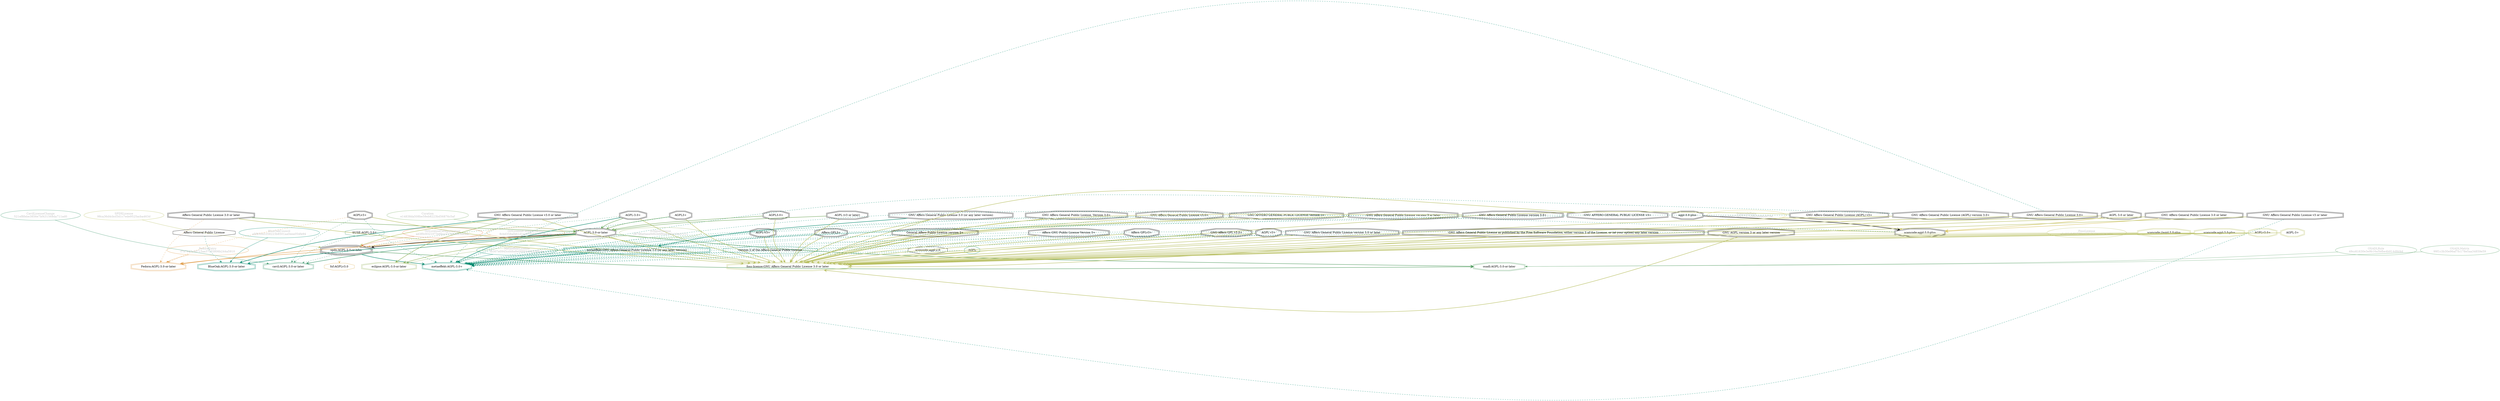 strict digraph {
    node [shape=box];
    graph [splines=curved];
    94 [label="SPDXLicense\n98ca36d4cbcf3d1c7ede9525acba463d"
       ,fontcolor=gray
       ,color="#b8bf62"
       ,fillcolor="beige;1"
       ,shape=ellipse];
    95 [label="spdx:AGPL-3.0-or-later"
       ,shape=tripleoctagon];
    96 [label="AGPL-3.0-or-later"
       ,shape=doubleoctagon];
    97 [label="GNU Affero General Public License v3.0 or later"
       ,shape=doubleoctagon];
    5811 [label="FedoraEntry\nf797447c30715aa37c55806b244a5910"
         ,fontcolor=gray
         ,color="#e09d4b"
         ,fillcolor="beige;1"
         ,shape=ellipse];
    5812 [label="Fedora:AGPL-3.0-or-later"
         ,color="#e09d4b"
         ,shape=doubleoctagon];
    5813 [label="Affero General Public License 3.0 or later"
         ,shape=doubleoctagon];
    5814 [label="AGPLv3+"
         ,shape=doubleoctagon];
    9262 [label="Affero General Public License"
         ,shape=octagon];
    9271 [label="BlueOakCouncil\na5f93945358223b8501aa0eea054fe94"
         ,fontcolor=gray
         ,color="#00876c"
         ,fillcolor="beige;1"
         ,shape=ellipse];
    9272 [label="BlueOak:AGPL-3.0-or-later"
         ,color="#00876c"
         ,shape=doubleoctagon];
    9455 [label="OSADLRule\n49cc61630e3e9b16a5bfbe4b914d8d4d"
         ,fontcolor=gray
         ,color="#58a066"
         ,fillcolor="beige;1"
         ,shape=ellipse];
    9456 [label="osadl:AGPL-3.0-or-later"
         ,color="#58a066"
         ,shape=doubleoctagon];
    9788 [label="OSADLMatrix\n99f1c3b30e96af7fc178e5aa34859e59"
         ,fontcolor=gray
         ,color="#58a066"
         ,fillcolor="beige;1"
         ,shape=ellipse];
    10011 [label="fsf:AGPLv3.0"
          ,color="#deb256"
          ,shape=octagon];
    11465 [label="scancode:agpl-2.0"
          ,shape=octagon];
    11492 [label="ScancodeData\n18c2c80027df4523c34ff80999649756"
          ,fontcolor=gray
          ,color="#dac767"
          ,fillcolor="beige;1"
          ,shape=ellipse];
    11493 [label="scancode:agpl-3.0-plus"
          ,shape=doubleoctagon];
    11494 [label="agpl-3.0-plus"
          ,shape=doubleoctagon];
    11495 [label="AGPL 3.0 or later"
          ,shape=doubleoctagon];
    11496 [label="GNU Affero General Public License 3.0 or later"
          ,shape=doubleoctagon];
    28473 [label="OrtLicenseCategorization\nad3f0c9321073e6bcc217c018b3bd4ac"
          ,fontcolor=gray
          ,color="#e06f45"
          ,fillcolor="beige;1"
          ,shape=ellipse];
    35342 [label="OrtLicenseCategorization\n8cbd358af461d1ee9c9064c481ffc477"
          ,fontcolor=gray
          ,color="#e09d4b"
          ,fillcolor="beige;1"
          ,shape=ellipse];
    36335 [label="CavilLicenseChange\n521ef8febe3856e7bf431568da711ad0"
          ,fontcolor=gray
          ,color="#379469"
          ,fillcolor="beige;1"
          ,shape=ellipse];
    36336 [label="cavil:AGPL-3.0-or-later"
          ,color="#379469"
          ,shape=doubleoctagon];
    36337 [label="AGPL-3.0+"
          ,shape=doubleoctagon];
    36338 [label="SUSE-AGPL-3.0+"
          ,color="#379469"
          ,shape=octagon];
    38882 [label=AGPL
          ,color="#00876c"
          ,shape=octagon];
    43055 [label="MetaeffektLicense\nfb307e0945cd48a8e08893d96338f13e"
          ,fontcolor=gray
          ,color="#00876c"
          ,fillcolor="beige;1"
          ,shape=ellipse];
    43056 [label="metaeffekt:AGPL-3.0+"
          ,color="#00876c"
          ,shape=doubleoctagon];
    43057 [label="metaeffekt:GNU Affero General Public License 3.0 (or any later version)"
          ,color="#00876c"
          ,shape=doubleoctagon];
    43058 [label="GNU Affero General Public License 3.0 (or any later version)"
          ,shape=doubleoctagon];
    43059 [label="GNU Affero General Public License, Version 3.0+"
          ,shape=doubleoctagon];
    43060 [label="GNU AFFERO GENERAL PUBLIC LICENSE Version 3+"
          ,shape=doubleoctagon];
    43061 [label="GNU AFFERO GENERAL PUBLIC LICENSE v3+"
          ,shape=doubleoctagon];
    43062 [label="GNU Affero General Public License (AGPL) v3+"
          ,shape=doubleoctagon];
    43063 [label="GNU Affero General Public License (AGPL) version 3.0+"
          ,shape=doubleoctagon];
    43064 [label="GNU Affero General Public License 3.0+"
          ,shape=doubleoctagon];
    43065 [label="GNU Affero General Public License v3 or later"
          ,shape=doubleoctagon];
    43066 [label="GNU Affero General Public License v3.0+"
          ,shape=doubleoctagon];
    43067 [label="GNU Affero General Public License version 3 or later"
          ,shape=doubleoctagon];
    43068 [label="GNU Affero General Public License version 3.0+"
          ,shape=doubleoctagon];
    43069 [label="GNU Affero General Public License version 3.0 or later"
          ,shape=doubleoctagon];
    43070 [label="GNU Affero General Public License as published by the Free Software Foundation, either version 3 of the License, or (at your option) any later version"
          ,shape=doubleoctagon];
    43071 [label="GNU AGPL version 3 or any later version"
          ,shape=doubleoctagon];
    43072 [label="Affero GPLv3+"
          ,shape=doubleoctagon];
    43073 [label="GNO Affero GPL v3.0+"
          ,shape=doubleoctagon];
    43074 [label="AGPL v3+"
          ,shape=doubleoctagon];
    43075 [label="AGPL-V3+"
          ,shape=doubleoctagon];
    43076 [label="AGPL3+"
          ,shape=doubleoctagon];
    43077 [label="Affero GPL3+"
          ,shape=doubleoctagon];
    43078 [label="General Affero Public License version 3+"
          ,shape=doubleoctagon];
    43079 [label="Affero GNU Public License Version 3+"
          ,shape=doubleoctagon];
    43080 [label="version 2 of the Affero General Public License"
          ,color="#00876c"
          ,shape=octagon];
    50258 [label="FossLicense\nafcd02db537f8bce381b20ecc83e34b6"
          ,fontcolor=gray
          ,color="#b8bf62"
          ,fillcolor="beige;1"
          ,shape=ellipse];
    50259 [label="foss-license:GNU Affero General Public License 3.0 or later"
          ,color="#b8bf62"
          ,shape=doubleoctagon];
    50260 [label="AGPL3.0+"
          ,shape=doubleoctagon];
    50261 [label="AGPL (v3 or later)"
          ,shape=doubleoctagon];
    50262 [label="scancode://agpl-3.0-plus"
          ,color="#b8bf62"
          ,shape=doubleoctagon];
    50263 [label="scancode:agpl-3.0-plus"
          ,color="#b8bf62"
          ,shape=doubleoctagon];
    50264 [label="AGPLv3.0+"
          ,color="#b8bf62"
          ,shape=doubleoctagon];
    50265 [label="AGPL-3+"
          ,color="#b8bf62"
          ,shape=doubleoctagon];
    54349 [label="EclipseLicense\n28796a0aea9d6cb686a8390e10ed1211"
          ,fontcolor=gray
          ,color="#98b561"
          ,fillcolor="beige;1"
          ,shape=ellipse];
    54350 [label="eclipse:AGPL-3.0-or-later"
          ,color="#98b561"
          ,shape=doubleoctagon];
    55999 [label="Curation\ne14838da508be58eb8223bd56876c5af"
          ,fontcolor=gray
          ,color="#78ab63"
          ,fillcolor="beige;1"
          ,shape=ellipse];
    94 -> 95 [weight=0.5
             ,color="#b8bf62"];
    95 -> 5812 [style=bold
               ,arrowhead=vee
               ,weight=0.7
               ,color="#e09d4b"];
    95 -> 9456 [style=bold
               ,arrowhead=vee
               ,weight=0.7
               ,color="#58a066"];
    95 -> 10011 [style=dashed
                ,arrowhead=vee
                ,weight=0.5
                ,color="#deb256"];
    95 -> 43056 [style=bold
                ,arrowhead=vee
                ,weight=0.7
                ,color="#00876c"];
    96 -> 95 [style=bold
             ,arrowhead=vee
             ,weight=0.7];
    96 -> 5812 [style=bold
               ,arrowhead=vee
               ,weight=0.7
               ,color="#e09d4b"];
    96 -> 9272 [style=bold
               ,arrowhead=vee
               ,weight=0.7
               ,color="#00876c"];
    96 -> 9456 [style=bold
               ,arrowhead=vee
               ,weight=0.7
               ,color="#58a066"];
    96 -> 36336 [style=bold
                ,arrowhead=vee
                ,weight=0.7
                ,color="#379469"];
    96 -> 36336 [style=bold
                ,arrowhead=vee
                ,weight=0.7
                ,color="#379469"];
    96 -> 50259 [style=bold
                ,arrowhead=vee
                ,weight=0.7
                ,color="#b8bf62"];
    96 -> 54350 [style=bold
                ,arrowhead=vee
                ,weight=0.7
                ,color="#98b561"];
    97 -> 95 [style=bold
             ,arrowhead=vee
             ,weight=0.7
             ,color="#b8bf62"];
    97 -> 9272 [style=bold
               ,arrowhead=vee
               ,weight=0.7
               ,color="#00876c"];
    97 -> 43056 [style=dashed
                ,arrowhead=vee
                ,weight=0.5
                ,color="#00876c"];
    97 -> 50259 [style=bold
                ,arrowhead=vee
                ,weight=0.7
                ,color="#b8bf62"];
    97 -> 54350 [style=bold
                ,arrowhead=vee
                ,weight=0.7
                ,color="#98b561"];
    5811 -> 5812 [weight=0.5
                 ,color="#e09d4b"];
    5813 -> 96 [style=bold
               ,arrowhead=vee
               ,weight=0.7
               ,color="#78ab63"];
    5813 -> 5812 [style=dashed
                 ,arrowhead=vee
                 ,weight=0.5
                 ,color="#e09d4b"];
    5813 -> 50259 [style=bold
                  ,arrowhead=vee
                  ,weight=0.7
                  ,color="#b8bf62"];
    5814 -> 5812 [style=dashed
                 ,arrowhead=vee
                 ,weight=0.5
                 ,color="#e09d4b"];
    5814 -> 36336 [style=dashed
                  ,arrowhead=vee
                  ,weight=0.5
                  ,color="#379469"];
    5814 -> 43056 [style=dashed
                  ,arrowhead=vee
                  ,weight=0.5
                  ,color="#00876c"];
    5814 -> 50259 [style=bold
                  ,arrowhead=vee
                  ,weight=0.7
                  ,color="#b8bf62"];
    9262 -> 9272 [style=dashed
                 ,arrowhead=vee
                 ,weight=0.5
                 ,color="#00876c"];
    9271 -> 9272 [weight=0.5
                 ,color="#00876c"];
    9455 -> 9456 [weight=0.5
                 ,color="#58a066"];
    9788 -> 9456 [weight=0.5
                 ,color="#58a066"];
    11465 -> 43056 [style=dashed
                   ,arrowhead=vee
                   ,weight=0.5
                   ,color="#00876c"];
    11492 -> 11493 [weight=0.5
                   ,color="#dac767"];
    11493 -> 43056 [style=dashed
                   ,arrowhead=vee
                   ,weight=0.5
                   ,color="#00876c"];
    11493 -> 50259 [style=bold
                   ,arrowhead=vee
                   ,weight=0.7
                   ,color="#b8bf62"];
    11494 -> 11493 [style=bold
                   ,arrowhead=vee
                   ,weight=0.7];
    11495 -> 11493 [style=bold
                   ,arrowhead=vee
                   ,weight=0.7
                   ,color="#dac767"];
    11495 -> 50259 [style=bold
                   ,arrowhead=vee
                   ,weight=0.7
                   ,color="#b8bf62"];
    11496 -> 11493 [style=bold
                   ,arrowhead=vee
                   ,weight=0.7
                   ,color="#dac767"];
    11496 -> 50259 [style=bold
                   ,arrowhead=vee
                   ,weight=0.7
                   ,color="#b8bf62"];
    28473 -> 95 [weight=0.5
                ,color="#e06f45"];
    35342 -> 95 [weight=0.5
                ,color="#e09d4b"];
    36335 -> 36336 [weight=0.5
                   ,color="#379469"];
    36337 -> 96 [style=bold
                ,arrowhead=vee
                ,weight=0.7
                ,color="#78ab63"];
    36337 -> 36336 [style=dashed
                   ,arrowhead=vee
                   ,weight=0.5
                   ,color="#379469"];
    36337 -> 43056 [style=bold
                   ,arrowhead=vee
                   ,weight=0.7
                   ,color="#00876c"];
    36337 -> 43056 [style=bold
                   ,arrowhead=vee
                   ,weight=0.7
                   ,color="#00876c"];
    36337 -> 50259 [style=bold
                   ,arrowhead=vee
                   ,weight=0.7
                   ,color="#b8bf62"];
    36338 -> 36336 [style=dashed
                   ,arrowhead=vee
                   ,weight=0.5
                   ,color="#379469"];
    38882 -> 43056 [style=dashed
                   ,arrowhead=vee
                   ,weight=0.5
                   ,color="#00876c"];
    43055 -> 43056 [weight=0.5
                   ,color="#00876c"];
    43057 -> 43056 [style=bold
                   ,arrowhead=vee
                   ,weight=0.7
                   ,color="#00876c"];
    43058 -> 43057 [style=bold
                   ,arrowhead=vee
                   ,weight=0.7
                   ,color="#00876c"];
    43058 -> 50259 [style=bold
                   ,arrowhead=vee
                   ,weight=0.7
                   ,color="#b8bf62"];
    43059 -> 43056 [style=dashed
                   ,arrowhead=vee
                   ,weight=0.5
                   ,color="#00876c"];
    43059 -> 50259 [style=bold
                   ,arrowhead=vee
                   ,weight=0.7
                   ,color="#b8bf62"];
    43060 -> 43056 [style=dashed
                   ,arrowhead=vee
                   ,weight=0.5
                   ,color="#00876c"];
    43060 -> 50259 [style=bold
                   ,arrowhead=vee
                   ,weight=0.7
                   ,color="#b8bf62"];
    43061 -> 43056 [style=dashed
                   ,arrowhead=vee
                   ,weight=0.5
                   ,color="#00876c"];
    43061 -> 50259 [style=bold
                   ,arrowhead=vee
                   ,weight=0.7
                   ,color="#b8bf62"];
    43062 -> 43056 [style=dashed
                   ,arrowhead=vee
                   ,weight=0.5
                   ,color="#00876c"];
    43062 -> 50259 [style=bold
                   ,arrowhead=vee
                   ,weight=0.7
                   ,color="#b8bf62"];
    43063 -> 43056 [style=dashed
                   ,arrowhead=vee
                   ,weight=0.5
                   ,color="#00876c"];
    43063 -> 50259 [style=bold
                   ,arrowhead=vee
                   ,weight=0.7
                   ,color="#b8bf62"];
    43064 -> 43056 [style=dashed
                   ,arrowhead=vee
                   ,weight=0.5
                   ,color="#00876c"];
    43064 -> 50259 [style=bold
                   ,arrowhead=vee
                   ,weight=0.7
                   ,color="#b8bf62"];
    43065 -> 43056 [style=dashed
                   ,arrowhead=vee
                   ,weight=0.5
                   ,color="#00876c"];
    43065 -> 50259 [style=bold
                   ,arrowhead=vee
                   ,weight=0.7
                   ,color="#b8bf62"];
    43066 -> 43056 [style=dashed
                   ,arrowhead=vee
                   ,weight=0.5
                   ,color="#00876c"];
    43066 -> 50259 [style=bold
                   ,arrowhead=vee
                   ,weight=0.7
                   ,color="#b8bf62"];
    43067 -> 43056 [style=dashed
                   ,arrowhead=vee
                   ,weight=0.5
                   ,color="#00876c"];
    43067 -> 50259 [style=bold
                   ,arrowhead=vee
                   ,weight=0.7
                   ,color="#b8bf62"];
    43068 -> 43056 [style=dashed
                   ,arrowhead=vee
                   ,weight=0.5
                   ,color="#00876c"];
    43068 -> 50259 [style=bold
                   ,arrowhead=vee
                   ,weight=0.7
                   ,color="#b8bf62"];
    43069 -> 43056 [style=dashed
                   ,arrowhead=vee
                   ,weight=0.5
                   ,color="#00876c"];
    43069 -> 50259 [style=bold
                   ,arrowhead=vee
                   ,weight=0.7
                   ,color="#b8bf62"];
    43070 -> 43056 [style=dashed
                   ,arrowhead=vee
                   ,weight=0.5
                   ,color="#00876c"];
    43070 -> 50259 [style=bold
                   ,arrowhead=vee
                   ,weight=0.7
                   ,color="#b8bf62"];
    43071 -> 43056 [style=dashed
                   ,arrowhead=vee
                   ,weight=0.5
                   ,color="#00876c"];
    43071 -> 50259 [style=bold
                   ,arrowhead=vee
                   ,weight=0.7
                   ,color="#b8bf62"];
    43072 -> 43056 [style=dashed
                   ,arrowhead=vee
                   ,weight=0.5
                   ,color="#00876c"];
    43072 -> 50259 [style=bold
                   ,arrowhead=vee
                   ,weight=0.7
                   ,color="#b8bf62"];
    43073 -> 43056 [style=dashed
                   ,arrowhead=vee
                   ,weight=0.5
                   ,color="#00876c"];
    43073 -> 50259 [style=bold
                   ,arrowhead=vee
                   ,weight=0.7
                   ,color="#b8bf62"];
    43074 -> 43056 [style=dashed
                   ,arrowhead=vee
                   ,weight=0.5
                   ,color="#00876c"];
    43074 -> 50259 [style=bold
                   ,arrowhead=vee
                   ,weight=0.7
                   ,color="#b8bf62"];
    43075 -> 43056 [style=dashed
                   ,arrowhead=vee
                   ,weight=0.5
                   ,color="#00876c"];
    43075 -> 50259 [style=bold
                   ,arrowhead=vee
                   ,weight=0.7
                   ,color="#b8bf62"];
    43076 -> 96 [style=bold
                ,arrowhead=vee
                ,weight=0.7
                ,color="#78ab63"];
    43076 -> 43056 [style=dashed
                   ,arrowhead=vee
                   ,weight=0.5
                   ,color="#00876c"];
    43076 -> 50259 [style=bold
                   ,arrowhead=vee
                   ,weight=0.7
                   ,color="#b8bf62"];
    43077 -> 43056 [style=dashed
                   ,arrowhead=vee
                   ,weight=0.5
                   ,color="#00876c"];
    43077 -> 50259 [style=bold
                   ,arrowhead=vee
                   ,weight=0.7
                   ,color="#b8bf62"];
    43078 -> 43056 [style=dashed
                   ,arrowhead=vee
                   ,weight=0.5
                   ,color="#00876c"];
    43078 -> 50259 [style=bold
                   ,arrowhead=vee
                   ,weight=0.7
                   ,color="#b8bf62"];
    43079 -> 43056 [style=dashed
                   ,arrowhead=vee
                   ,weight=0.5
                   ,color="#00876c"];
    43079 -> 50259 [style=bold
                   ,arrowhead=vee
                   ,weight=0.7
                   ,color="#b8bf62"];
    43080 -> 43056 [style=dashed
                   ,arrowhead=vee
                   ,weight=0.5
                   ,color="#00876c"];
    50258 -> 50259 [weight=0.5
                   ,color="#b8bf62"];
    50260 -> 96 [style=bold
                ,arrowhead=vee
                ,weight=0.7
                ,color="#78ab63"];
    50260 -> 50259 [style=bold
                   ,arrowhead=vee
                   ,weight=0.7
                   ,color="#b8bf62"];
    50261 -> 96 [style=bold
                ,arrowhead=vee
                ,weight=0.7
                ,color="#78ab63"];
    50261 -> 50259 [style=bold
                   ,arrowhead=vee
                   ,weight=0.7
                   ,color="#b8bf62"];
    50262 -> 50259 [style=bold
                   ,arrowhead=vee
                   ,weight=0.7
                   ,color="#b8bf62"];
    50263 -> 50259 [style=bold
                   ,arrowhead=vee
                   ,weight=0.7
                   ,color="#b8bf62"];
    50264 -> 50259 [style=bold
                   ,arrowhead=vee
                   ,weight=0.7
                   ,color="#b8bf62"];
    50265 -> 50259 [style=bold
                   ,arrowhead=vee
                   ,weight=0.7
                   ,color="#b8bf62"];
    54349 -> 54350 [weight=0.5
                   ,color="#98b561"];
    55999 -> 96 [weight=0.5
                ,color="#78ab63"];
}
